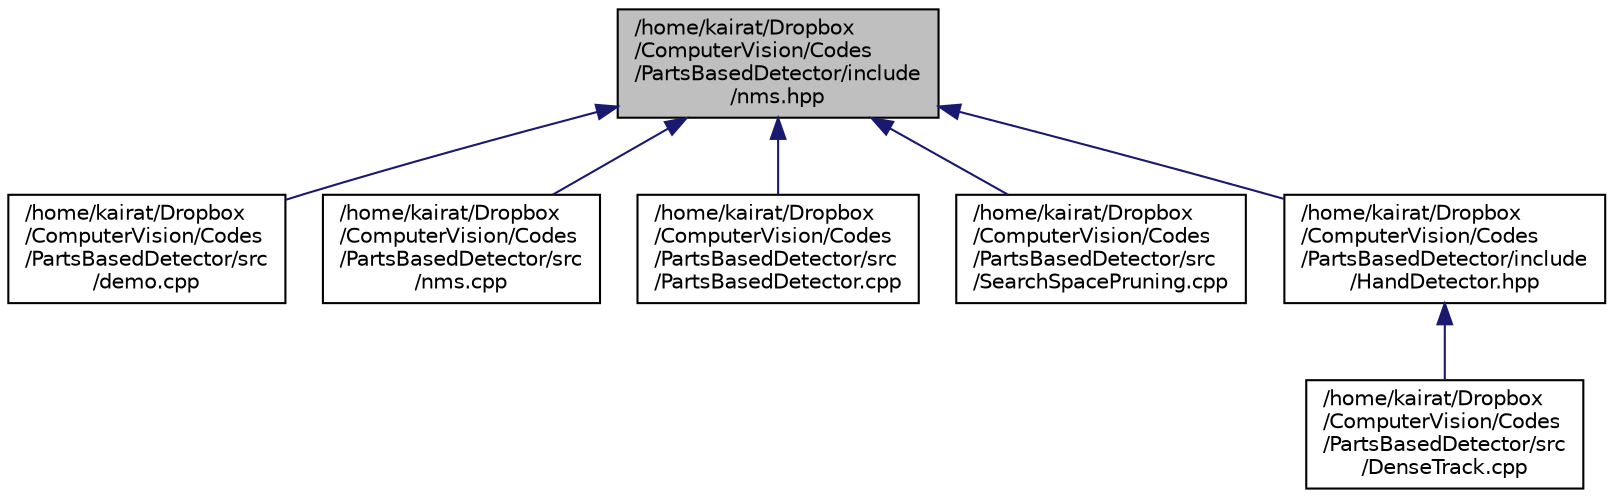 digraph "/home/kairat/Dropbox/ComputerVision/Codes/PartsBasedDetector/include/nms.hpp"
{
  edge [fontname="Helvetica",fontsize="10",labelfontname="Helvetica",labelfontsize="10"];
  node [fontname="Helvetica",fontsize="10",shape=record];
  Node1 [label="/home/kairat/Dropbox\l/ComputerVision/Codes\l/PartsBasedDetector/include\l/nms.hpp",height=0.2,width=0.4,color="black", fillcolor="grey75", style="filled", fontcolor="black"];
  Node1 -> Node2 [dir="back",color="midnightblue",fontsize="10",style="solid"];
  Node2 [label="/home/kairat/Dropbox\l/ComputerVision/Codes\l/PartsBasedDetector/src\l/demo.cpp",height=0.2,width=0.4,color="black", fillcolor="white", style="filled",URL="$demo_8cpp.html"];
  Node1 -> Node3 [dir="back",color="midnightblue",fontsize="10",style="solid"];
  Node3 [label="/home/kairat/Dropbox\l/ComputerVision/Codes\l/PartsBasedDetector/src\l/nms.cpp",height=0.2,width=0.4,color="black", fillcolor="white", style="filled",URL="$nms_8cpp.html"];
  Node1 -> Node4 [dir="back",color="midnightblue",fontsize="10",style="solid"];
  Node4 [label="/home/kairat/Dropbox\l/ComputerVision/Codes\l/PartsBasedDetector/src\l/PartsBasedDetector.cpp",height=0.2,width=0.4,color="black", fillcolor="white", style="filled",URL="$PartsBasedDetector_8cpp.html"];
  Node1 -> Node5 [dir="back",color="midnightblue",fontsize="10",style="solid"];
  Node5 [label="/home/kairat/Dropbox\l/ComputerVision/Codes\l/PartsBasedDetector/src\l/SearchSpacePruning.cpp",height=0.2,width=0.4,color="black", fillcolor="white", style="filled",URL="$SearchSpacePruning_8cpp.html"];
  Node1 -> Node6 [dir="back",color="midnightblue",fontsize="10",style="solid"];
  Node6 [label="/home/kairat/Dropbox\l/ComputerVision/Codes\l/PartsBasedDetector/include\l/HandDetector.hpp",height=0.2,width=0.4,color="black", fillcolor="white", style="filled",URL="$HandDetector_8hpp.html"];
  Node6 -> Node7 [dir="back",color="midnightblue",fontsize="10",style="solid"];
  Node7 [label="/home/kairat/Dropbox\l/ComputerVision/Codes\l/PartsBasedDetector/src\l/DenseTrack.cpp",height=0.2,width=0.4,color="black", fillcolor="white", style="filled",URL="$DenseTrack_8cpp.html"];
}
